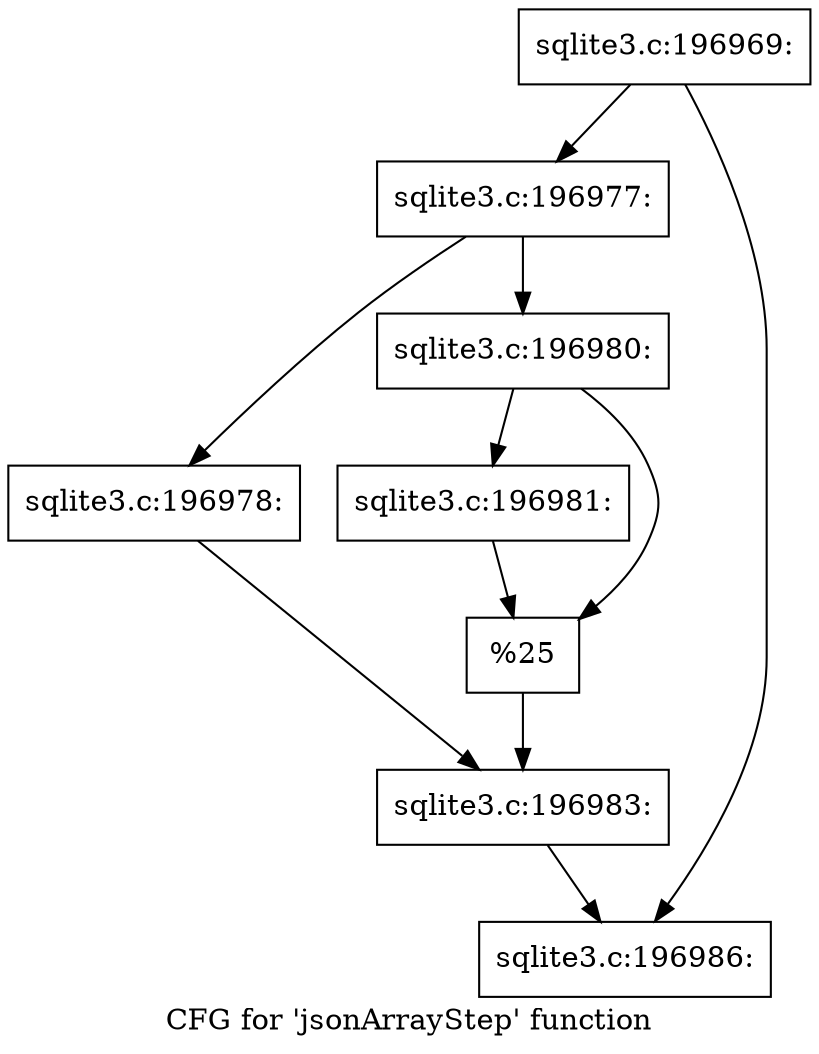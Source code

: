 digraph "CFG for 'jsonArrayStep' function" {
	label="CFG for 'jsonArrayStep' function";

	Node0x55c0fa8e7110 [shape=record,label="{sqlite3.c:196969:}"];
	Node0x55c0fa8e7110 -> Node0x55c0fa8e9b00;
	Node0x55c0fa8e7110 -> Node0x55c0fa8e9b50;
	Node0x55c0fa8e9b00 [shape=record,label="{sqlite3.c:196977:}"];
	Node0x55c0fa8e9b00 -> Node0x55c0fa8e9e90;
	Node0x55c0fa8e9b00 -> Node0x55c0fa8e9f30;
	Node0x55c0fa8e9e90 [shape=record,label="{sqlite3.c:196978:}"];
	Node0x55c0fa8e9e90 -> Node0x55c0fa8e9ee0;
	Node0x55c0fa8e9f30 [shape=record,label="{sqlite3.c:196980:}"];
	Node0x55c0fa8e9f30 -> Node0x55c0fa8ea8f0;
	Node0x55c0fa8e9f30 -> Node0x55c0fa8ea940;
	Node0x55c0fa8ea8f0 [shape=record,label="{sqlite3.c:196981:}"];
	Node0x55c0fa8ea8f0 -> Node0x55c0fa8ea940;
	Node0x55c0fa8ea940 [shape=record,label="{%25}"];
	Node0x55c0fa8ea940 -> Node0x55c0fa8e9ee0;
	Node0x55c0fa8e9ee0 [shape=record,label="{sqlite3.c:196983:}"];
	Node0x55c0fa8e9ee0 -> Node0x55c0fa8e9b50;
	Node0x55c0fa8e9b50 [shape=record,label="{sqlite3.c:196986:}"];
}
